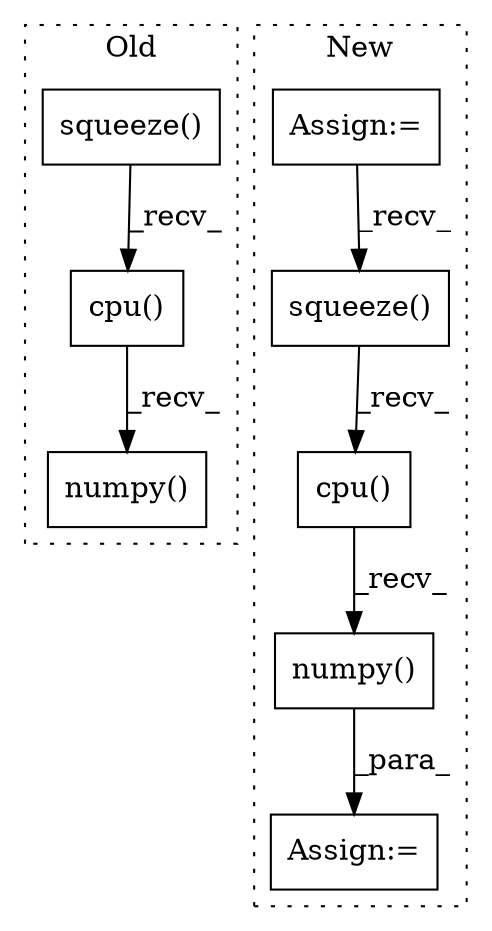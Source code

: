 digraph G {
subgraph cluster0 {
1 [label="squeeze()" a="75" s="2277" l="34" shape="box"];
4 [label="cpu()" a="75" s="2277" l="49" shape="box"];
5 [label="numpy()" a="75" s="2277" l="57" shape="box"];
label = "Old";
style="dotted";
}
subgraph cluster1 {
2 [label="cpu()" a="75" s="3767" l="31" shape="box"];
3 [label="numpy()" a="75" s="3767" l="39" shape="box"];
6 [label="squeeze()" a="75" s="3767" l="16" shape="box"];
7 [label="Assign:=" a="68" s="3764" l="3" shape="box"];
8 [label="Assign:=" a="68" s="3729" l="3" shape="box"];
label = "New";
style="dotted";
}
1 -> 4 [label="_recv_"];
2 -> 3 [label="_recv_"];
3 -> 7 [label="_para_"];
4 -> 5 [label="_recv_"];
6 -> 2 [label="_recv_"];
8 -> 6 [label="_recv_"];
}